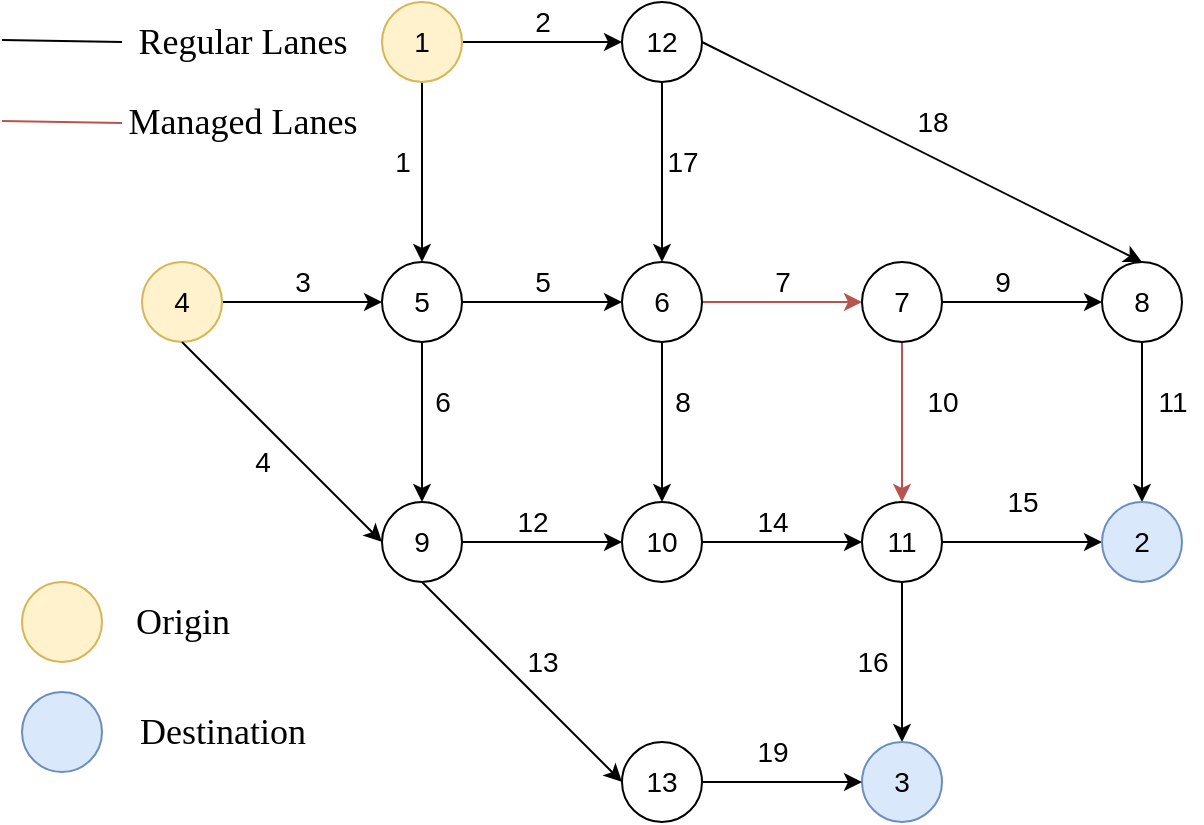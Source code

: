 <mxfile version="16.5.1" type="device"><diagram id="ikxjCCVjAKVL4ew8LN8s" name="第 1 页"><mxGraphModel dx="1102" dy="1025" grid="1" gridSize="10" guides="1" tooltips="1" connect="1" arrows="1" fold="1" page="1" pageScale="1" pageWidth="827" pageHeight="1169" math="0" shadow="0"><root><mxCell id="0"/><mxCell id="1" parent="0"/><mxCell id="6HJb-VryOqqr3gh6Pxq3-3" value="" style="edgeStyle=orthogonalEdgeStyle;rounded=0;orthogonalLoop=1;jettySize=auto;html=1;fontSize=14;" parent="1" source="6HJb-VryOqqr3gh6Pxq3-1" target="6HJb-VryOqqr3gh6Pxq3-2" edge="1"><mxGeometry relative="1" as="geometry"/></mxCell><mxCell id="6HJb-VryOqqr3gh6Pxq3-1" value="&lt;font style=&quot;font-size: 14px&quot;&gt;4&lt;/font&gt;" style="ellipse;whiteSpace=wrap;html=1;aspect=fixed;fillColor=#fff2cc;strokeColor=#d6b656;" parent="1" vertex="1"><mxGeometry x="110" y="350" width="40" height="40" as="geometry"/></mxCell><mxCell id="6HJb-VryOqqr3gh6Pxq3-5" value="" style="edgeStyle=orthogonalEdgeStyle;rounded=0;orthogonalLoop=1;jettySize=auto;html=1;fontSize=14;" parent="1" source="6HJb-VryOqqr3gh6Pxq3-2" target="6HJb-VryOqqr3gh6Pxq3-4" edge="1"><mxGeometry relative="1" as="geometry"/></mxCell><mxCell id="6HJb-VryOqqr3gh6Pxq3-17" value="" style="edgeStyle=orthogonalEdgeStyle;rounded=0;orthogonalLoop=1;jettySize=auto;html=1;fontSize=14;" parent="1" source="6HJb-VryOqqr3gh6Pxq3-2" target="6HJb-VryOqqr3gh6Pxq3-16" edge="1"><mxGeometry relative="1" as="geometry"/></mxCell><mxCell id="6HJb-VryOqqr3gh6Pxq3-2" value="&lt;font style=&quot;font-size: 14px&quot;&gt;5&lt;/font&gt;" style="ellipse;whiteSpace=wrap;html=1;aspect=fixed;" parent="1" vertex="1"><mxGeometry x="230" y="350" width="40" height="40" as="geometry"/></mxCell><mxCell id="6HJb-VryOqqr3gh6Pxq3-14" value="" style="edgeStyle=orthogonalEdgeStyle;rounded=0;orthogonalLoop=1;jettySize=auto;html=1;fontSize=14;" parent="1" source="6HJb-VryOqqr3gh6Pxq3-4" target="6HJb-VryOqqr3gh6Pxq3-13" edge="1"><mxGeometry relative="1" as="geometry"/></mxCell><mxCell id="6HJb-VryOqqr3gh6Pxq3-4" value="&lt;font style=&quot;font-size: 14px&quot;&gt;9&lt;/font&gt;" style="ellipse;whiteSpace=wrap;html=1;aspect=fixed;" parent="1" vertex="1"><mxGeometry x="230" y="470" width="40" height="40" as="geometry"/></mxCell><mxCell id="6HJb-VryOqqr3gh6Pxq3-6" value="3" style="text;html=1;align=center;verticalAlign=middle;resizable=0;points=[];autosize=1;strokeColor=none;fillColor=none;fontSize=14;" parent="1" vertex="1"><mxGeometry x="180" y="350" width="20" height="20" as="geometry"/></mxCell><mxCell id="6HJb-VryOqqr3gh6Pxq3-7" value="6" style="text;html=1;align=center;verticalAlign=middle;resizable=0;points=[];autosize=1;strokeColor=none;fillColor=none;fontSize=14;" parent="1" vertex="1"><mxGeometry x="250" y="410" width="20" height="20" as="geometry"/></mxCell><mxCell id="6HJb-VryOqqr3gh6Pxq3-11" value="" style="endArrow=classic;html=1;rounded=0;fontSize=14;exitX=0.5;exitY=1;exitDx=0;exitDy=0;entryX=0;entryY=0.5;entryDx=0;entryDy=0;" parent="1" source="6HJb-VryOqqr3gh6Pxq3-1" target="6HJb-VryOqqr3gh6Pxq3-4" edge="1"><mxGeometry width="50" height="50" relative="1" as="geometry"><mxPoint x="220" y="540" as="sourcePoint"/><mxPoint x="270" y="490" as="targetPoint"/></mxGeometry></mxCell><mxCell id="6HJb-VryOqqr3gh6Pxq3-12" value="4" style="text;html=1;align=center;verticalAlign=middle;resizable=0;points=[];autosize=1;strokeColor=none;fillColor=none;fontSize=14;" parent="1" vertex="1"><mxGeometry x="160" y="440" width="20" height="20" as="geometry"/></mxCell><mxCell id="6HJb-VryOqqr3gh6Pxq3-28" value="" style="edgeStyle=orthogonalEdgeStyle;rounded=0;orthogonalLoop=1;jettySize=auto;html=1;fontSize=14;" parent="1" source="6HJb-VryOqqr3gh6Pxq3-13" target="6HJb-VryOqqr3gh6Pxq3-26" edge="1"><mxGeometry relative="1" as="geometry"/></mxCell><mxCell id="6HJb-VryOqqr3gh6Pxq3-13" value="&lt;font style=&quot;font-size: 14px&quot;&gt;10&lt;/font&gt;" style="ellipse;whiteSpace=wrap;html=1;aspect=fixed;" parent="1" vertex="1"><mxGeometry x="350" y="470" width="40" height="40" as="geometry"/></mxCell><mxCell id="6HJb-VryOqqr3gh6Pxq3-15" value="12" style="text;html=1;align=center;verticalAlign=middle;resizable=0;points=[];autosize=1;strokeColor=none;fillColor=none;fontSize=14;" parent="1" vertex="1"><mxGeometry x="290" y="470" width="30" height="20" as="geometry"/></mxCell><mxCell id="6HJb-VryOqqr3gh6Pxq3-19" value="" style="edgeStyle=orthogonalEdgeStyle;rounded=0;orthogonalLoop=1;jettySize=auto;html=1;fontSize=14;" parent="1" source="6HJb-VryOqqr3gh6Pxq3-16" target="6HJb-VryOqqr3gh6Pxq3-13" edge="1"><mxGeometry relative="1" as="geometry"/></mxCell><mxCell id="6HJb-VryOqqr3gh6Pxq3-24" value="" style="edgeStyle=orthogonalEdgeStyle;rounded=0;orthogonalLoop=1;jettySize=auto;html=1;fontSize=14;fillColor=#f8cecc;strokeColor=#b85450;" parent="1" source="6HJb-VryOqqr3gh6Pxq3-16" target="6HJb-VryOqqr3gh6Pxq3-23" edge="1"><mxGeometry relative="1" as="geometry"/></mxCell><mxCell id="6HJb-VryOqqr3gh6Pxq3-16" value="&lt;font style=&quot;font-size: 14px&quot;&gt;6&lt;/font&gt;" style="ellipse;whiteSpace=wrap;html=1;aspect=fixed;" parent="1" vertex="1"><mxGeometry x="350" y="350" width="40" height="40" as="geometry"/></mxCell><mxCell id="6HJb-VryOqqr3gh6Pxq3-18" value="5" style="text;html=1;align=center;verticalAlign=middle;resizable=0;points=[];autosize=1;strokeColor=none;fillColor=none;fontSize=14;" parent="1" vertex="1"><mxGeometry x="300" y="350" width="20" height="20" as="geometry"/></mxCell><mxCell id="6HJb-VryOqqr3gh6Pxq3-20" value="8" style="text;html=1;align=center;verticalAlign=middle;resizable=0;points=[];autosize=1;strokeColor=none;fillColor=none;fontSize=14;" parent="1" vertex="1"><mxGeometry x="370" y="410" width="20" height="20" as="geometry"/></mxCell><mxCell id="6HJb-VryOqqr3gh6Pxq3-27" value="" style="edgeStyle=orthogonalEdgeStyle;rounded=0;orthogonalLoop=1;jettySize=auto;html=1;fontSize=14;fillColor=#f8cecc;strokeColor=#b85450;" parent="1" source="6HJb-VryOqqr3gh6Pxq3-23" target="6HJb-VryOqqr3gh6Pxq3-26" edge="1"><mxGeometry relative="1" as="geometry"/></mxCell><mxCell id="6HJb-VryOqqr3gh6Pxq3-40" value="" style="edgeStyle=orthogonalEdgeStyle;rounded=0;orthogonalLoop=1;jettySize=auto;html=1;fontSize=14;" parent="1" source="6HJb-VryOqqr3gh6Pxq3-23" target="6HJb-VryOqqr3gh6Pxq3-39" edge="1"><mxGeometry relative="1" as="geometry"/></mxCell><mxCell id="6HJb-VryOqqr3gh6Pxq3-23" value="&lt;font style=&quot;font-size: 14px&quot;&gt;7&lt;/font&gt;" style="ellipse;whiteSpace=wrap;html=1;aspect=fixed;" parent="1" vertex="1"><mxGeometry x="470" y="350" width="40" height="40" as="geometry"/></mxCell><mxCell id="6HJb-VryOqqr3gh6Pxq3-25" value="7" style="text;html=1;align=center;verticalAlign=middle;resizable=0;points=[];autosize=1;strokeColor=none;fillColor=none;fontSize=14;" parent="1" vertex="1"><mxGeometry x="420" y="350" width="20" height="20" as="geometry"/></mxCell><mxCell id="6HJb-VryOqqr3gh6Pxq3-47" value="" style="edgeStyle=orthogonalEdgeStyle;rounded=0;orthogonalLoop=1;jettySize=auto;html=1;fontSize=14;" parent="1" source="6HJb-VryOqqr3gh6Pxq3-26" target="6HJb-VryOqqr3gh6Pxq3-46" edge="1"><mxGeometry relative="1" as="geometry"/></mxCell><mxCell id="6HJb-VryOqqr3gh6Pxq3-50" value="" style="edgeStyle=orthogonalEdgeStyle;rounded=0;orthogonalLoop=1;jettySize=auto;html=1;fontSize=14;" parent="1" source="6HJb-VryOqqr3gh6Pxq3-26" target="6HJb-VryOqqr3gh6Pxq3-49" edge="1"><mxGeometry relative="1" as="geometry"/></mxCell><mxCell id="6HJb-VryOqqr3gh6Pxq3-26" value="&lt;font style=&quot;font-size: 14px&quot;&gt;11&lt;/font&gt;" style="ellipse;whiteSpace=wrap;html=1;aspect=fixed;" parent="1" vertex="1"><mxGeometry x="470" y="470" width="40" height="40" as="geometry"/></mxCell><mxCell id="6HJb-VryOqqr3gh6Pxq3-29" value="14" style="text;html=1;align=center;verticalAlign=middle;resizable=0;points=[];autosize=1;strokeColor=none;fillColor=none;fontSize=14;" parent="1" vertex="1"><mxGeometry x="410" y="470" width="30" height="20" as="geometry"/></mxCell><mxCell id="6HJb-VryOqqr3gh6Pxq3-30" value="10" style="text;html=1;align=center;verticalAlign=middle;resizable=0;points=[];autosize=1;strokeColor=none;fillColor=none;fontSize=14;rotation=0;" parent="1" vertex="1"><mxGeometry x="495" y="410" width="30" height="20" as="geometry"/></mxCell><mxCell id="6HJb-VryOqqr3gh6Pxq3-32" value="" style="edgeStyle=orthogonalEdgeStyle;rounded=0;orthogonalLoop=1;jettySize=auto;html=1;fontSize=14;" parent="1" source="6HJb-VryOqqr3gh6Pxq3-31" target="6HJb-VryOqqr3gh6Pxq3-2" edge="1"><mxGeometry relative="1" as="geometry"/></mxCell><mxCell id="6HJb-VryOqqr3gh6Pxq3-35" value="" style="edgeStyle=orthogonalEdgeStyle;rounded=0;orthogonalLoop=1;jettySize=auto;html=1;fontSize=14;" parent="1" source="6HJb-VryOqqr3gh6Pxq3-31" target="6HJb-VryOqqr3gh6Pxq3-34" edge="1"><mxGeometry relative="1" as="geometry"/></mxCell><mxCell id="6HJb-VryOqqr3gh6Pxq3-31" value="&lt;font style=&quot;font-size: 14px&quot;&gt;1&lt;/font&gt;" style="ellipse;whiteSpace=wrap;html=1;aspect=fixed;fillColor=#fff2cc;strokeColor=#d6b656;" parent="1" vertex="1"><mxGeometry x="230" y="220" width="40" height="40" as="geometry"/></mxCell><mxCell id="6HJb-VryOqqr3gh6Pxq3-33" value="1" style="text;html=1;align=center;verticalAlign=middle;resizable=0;points=[];autosize=1;strokeColor=none;fillColor=none;fontSize=14;" parent="1" vertex="1"><mxGeometry x="230" y="290" width="20" height="20" as="geometry"/></mxCell><mxCell id="6HJb-VryOqqr3gh6Pxq3-37" value="" style="edgeStyle=orthogonalEdgeStyle;rounded=0;orthogonalLoop=1;jettySize=auto;html=1;fontSize=14;" parent="1" source="6HJb-VryOqqr3gh6Pxq3-34" target="6HJb-VryOqqr3gh6Pxq3-16" edge="1"><mxGeometry relative="1" as="geometry"/></mxCell><mxCell id="6HJb-VryOqqr3gh6Pxq3-34" value="&lt;font style=&quot;font-size: 14px&quot;&gt;12&lt;/font&gt;" style="ellipse;whiteSpace=wrap;html=1;aspect=fixed;" parent="1" vertex="1"><mxGeometry x="350" y="220" width="40" height="40" as="geometry"/></mxCell><mxCell id="6HJb-VryOqqr3gh6Pxq3-36" value="2" style="text;html=1;align=center;verticalAlign=middle;resizable=0;points=[];autosize=1;strokeColor=none;fillColor=none;fontSize=14;" parent="1" vertex="1"><mxGeometry x="300" y="220" width="20" height="20" as="geometry"/></mxCell><mxCell id="6HJb-VryOqqr3gh6Pxq3-38" value="17" style="text;html=1;align=center;verticalAlign=middle;resizable=0;points=[];autosize=1;strokeColor=none;fillColor=none;fontSize=14;" parent="1" vertex="1"><mxGeometry x="365" y="290" width="30" height="20" as="geometry"/></mxCell><mxCell id="6HJb-VryOqqr3gh6Pxq3-52" value="" style="edgeStyle=orthogonalEdgeStyle;rounded=0;orthogonalLoop=1;jettySize=auto;html=1;fontSize=14;" parent="1" source="6HJb-VryOqqr3gh6Pxq3-39" target="6HJb-VryOqqr3gh6Pxq3-49" edge="1"><mxGeometry relative="1" as="geometry"/></mxCell><mxCell id="6HJb-VryOqqr3gh6Pxq3-39" value="&lt;span style=&quot;font-size: 14px&quot;&gt;8&lt;/span&gt;" style="ellipse;whiteSpace=wrap;html=1;aspect=fixed;" parent="1" vertex="1"><mxGeometry x="590" y="350" width="40" height="40" as="geometry"/></mxCell><mxCell id="6HJb-VryOqqr3gh6Pxq3-41" value="9" style="text;html=1;align=center;verticalAlign=middle;resizable=0;points=[];autosize=1;strokeColor=none;fillColor=none;fontSize=14;" parent="1" vertex="1"><mxGeometry x="530" y="350" width="20" height="20" as="geometry"/></mxCell><mxCell id="6HJb-VryOqqr3gh6Pxq3-42" value="" style="endArrow=classic;html=1;rounded=0;fontSize=14;exitX=1;exitY=0.5;exitDx=0;exitDy=0;entryX=0.5;entryY=0;entryDx=0;entryDy=0;" parent="1" source="6HJb-VryOqqr3gh6Pxq3-34" target="6HJb-VryOqqr3gh6Pxq3-39" edge="1"><mxGeometry width="50" height="50" relative="1" as="geometry"><mxPoint x="460" y="300" as="sourcePoint"/><mxPoint x="510" y="250" as="targetPoint"/></mxGeometry></mxCell><mxCell id="6HJb-VryOqqr3gh6Pxq3-43" value="18" style="text;html=1;align=center;verticalAlign=middle;resizable=0;points=[];autosize=1;strokeColor=none;fillColor=none;fontSize=14;" parent="1" vertex="1"><mxGeometry x="490" y="270" width="30" height="20" as="geometry"/></mxCell><mxCell id="6HJb-VryOqqr3gh6Pxq3-46" value="&lt;font style=&quot;font-size: 14px&quot;&gt;3&lt;/font&gt;" style="ellipse;whiteSpace=wrap;html=1;aspect=fixed;fillColor=#dae8fc;strokeColor=#6c8ebf;" parent="1" vertex="1"><mxGeometry x="470" y="590" width="40" height="40" as="geometry"/></mxCell><mxCell id="6HJb-VryOqqr3gh6Pxq3-48" value="16" style="text;html=1;align=center;verticalAlign=middle;resizable=0;points=[];autosize=1;strokeColor=none;fillColor=none;fontSize=14;" parent="1" vertex="1"><mxGeometry x="460" y="540" width="30" height="20" as="geometry"/></mxCell><mxCell id="6HJb-VryOqqr3gh6Pxq3-49" value="&lt;font style=&quot;font-size: 14px&quot;&gt;2&lt;/font&gt;" style="ellipse;whiteSpace=wrap;html=1;aspect=fixed;fillColor=#dae8fc;strokeColor=#6c8ebf;" parent="1" vertex="1"><mxGeometry x="590" y="470" width="40" height="40" as="geometry"/></mxCell><mxCell id="6HJb-VryOqqr3gh6Pxq3-51" value="15" style="text;html=1;align=center;verticalAlign=middle;resizable=0;points=[];autosize=1;strokeColor=none;fillColor=none;fontSize=14;" parent="1" vertex="1"><mxGeometry x="535" y="460" width="30" height="20" as="geometry"/></mxCell><mxCell id="6HJb-VryOqqr3gh6Pxq3-53" value="11" style="text;html=1;align=center;verticalAlign=middle;resizable=0;points=[];autosize=1;strokeColor=none;fillColor=none;fontSize=14;" parent="1" vertex="1"><mxGeometry x="610" y="410" width="30" height="20" as="geometry"/></mxCell><mxCell id="6HJb-VryOqqr3gh6Pxq3-56" value="" style="edgeStyle=orthogonalEdgeStyle;rounded=0;orthogonalLoop=1;jettySize=auto;html=1;fontSize=14;" parent="1" source="6HJb-VryOqqr3gh6Pxq3-54" target="6HJb-VryOqqr3gh6Pxq3-46" edge="1"><mxGeometry relative="1" as="geometry"/></mxCell><mxCell id="6HJb-VryOqqr3gh6Pxq3-54" value="&lt;font style=&quot;font-size: 14px&quot;&gt;13&lt;/font&gt;" style="ellipse;whiteSpace=wrap;html=1;aspect=fixed;" parent="1" vertex="1"><mxGeometry x="350" y="590" width="40" height="40" as="geometry"/></mxCell><mxCell id="6HJb-VryOqqr3gh6Pxq3-57" value="19" style="text;html=1;align=center;verticalAlign=middle;resizable=0;points=[];autosize=1;strokeColor=none;fillColor=none;fontSize=14;" parent="1" vertex="1"><mxGeometry x="410" y="585" width="30" height="20" as="geometry"/></mxCell><mxCell id="6HJb-VryOqqr3gh6Pxq3-58" value="" style="endArrow=classic;html=1;rounded=0;fontSize=14;entryX=0;entryY=0.5;entryDx=0;entryDy=0;exitX=0.5;exitY=1;exitDx=0;exitDy=0;" parent="1" source="6HJb-VryOqqr3gh6Pxq3-4" target="6HJb-VryOqqr3gh6Pxq3-54" edge="1"><mxGeometry width="50" height="50" relative="1" as="geometry"><mxPoint x="235" y="585" as="sourcePoint"/><mxPoint x="285" y="535" as="targetPoint"/></mxGeometry></mxCell><mxCell id="6HJb-VryOqqr3gh6Pxq3-59" value="13" style="text;html=1;align=center;verticalAlign=middle;resizable=0;points=[];autosize=1;strokeColor=none;fillColor=none;fontSize=14;" parent="1" vertex="1"><mxGeometry x="295" y="540" width="30" height="20" as="geometry"/></mxCell><mxCell id="6HJb-VryOqqr3gh6Pxq3-61" value="" style="ellipse;whiteSpace=wrap;html=1;aspect=fixed;fillColor=#fff2cc;strokeColor=#d6b656;" parent="1" vertex="1"><mxGeometry x="50" y="510" width="40" height="40" as="geometry"/></mxCell><mxCell id="6HJb-VryOqqr3gh6Pxq3-62" value="&lt;font face=&quot;Times New Roman&quot; style=&quot;font-size: 18px&quot;&gt;Origin&lt;/font&gt;" style="text;html=1;align=center;verticalAlign=middle;resizable=0;points=[];autosize=1;strokeColor=none;fillColor=none;fontSize=14;" parent="1" vertex="1"><mxGeometry x="100" y="520" width="60" height="20" as="geometry"/></mxCell><mxCell id="6HJb-VryOqqr3gh6Pxq3-63" value="" style="ellipse;whiteSpace=wrap;html=1;aspect=fixed;fillColor=#dae8fc;strokeColor=#6c8ebf;" parent="1" vertex="1"><mxGeometry x="50" y="565" width="40" height="40" as="geometry"/></mxCell><mxCell id="6HJb-VryOqqr3gh6Pxq3-64" value="&lt;font face=&quot;Times New Roman&quot; style=&quot;font-size: 18px&quot;&gt;Destination&lt;/font&gt;" style="text;html=1;align=center;verticalAlign=middle;resizable=0;points=[];autosize=1;strokeColor=none;fillColor=none;fontSize=14;" parent="1" vertex="1"><mxGeometry x="100" y="575" width="100" height="20" as="geometry"/></mxCell><mxCell id="uTKyagJcVptwNvWT9S_A-1" value="" style="endArrow=none;html=1;rounded=0;" edge="1" parent="1"><mxGeometry width="50" height="50" relative="1" as="geometry"><mxPoint x="40" y="239" as="sourcePoint"/><mxPoint x="100" y="240" as="targetPoint"/></mxGeometry></mxCell><mxCell id="uTKyagJcVptwNvWT9S_A-3" value="" style="endArrow=none;html=1;rounded=0;fillColor=#f8cecc;strokeColor=#b85450;" edge="1" parent="1"><mxGeometry width="50" height="50" relative="1" as="geometry"><mxPoint x="40" y="279.5" as="sourcePoint"/><mxPoint x="100" y="280.5" as="targetPoint"/></mxGeometry></mxCell><mxCell id="uTKyagJcVptwNvWT9S_A-4" value="&lt;font face=&quot;Times New Roman&quot; style=&quot;font-size: 18px&quot;&gt;Regular Lanes&lt;/font&gt;" style="text;html=1;align=center;verticalAlign=middle;resizable=0;points=[];autosize=1;strokeColor=none;fillColor=none;fontSize=14;" vertex="1" parent="1"><mxGeometry x="100" y="230" width="120" height="20" as="geometry"/></mxCell><mxCell id="uTKyagJcVptwNvWT9S_A-6" value="&lt;font face=&quot;Times New Roman&quot; style=&quot;font-size: 18px&quot;&gt;Managed Lanes&lt;/font&gt;" style="text;html=1;align=center;verticalAlign=middle;resizable=0;points=[];autosize=1;strokeColor=none;fillColor=none;fontSize=14;" vertex="1" parent="1"><mxGeometry x="95" y="270" width="130" height="20" as="geometry"/></mxCell></root></mxGraphModel></diagram></mxfile>
